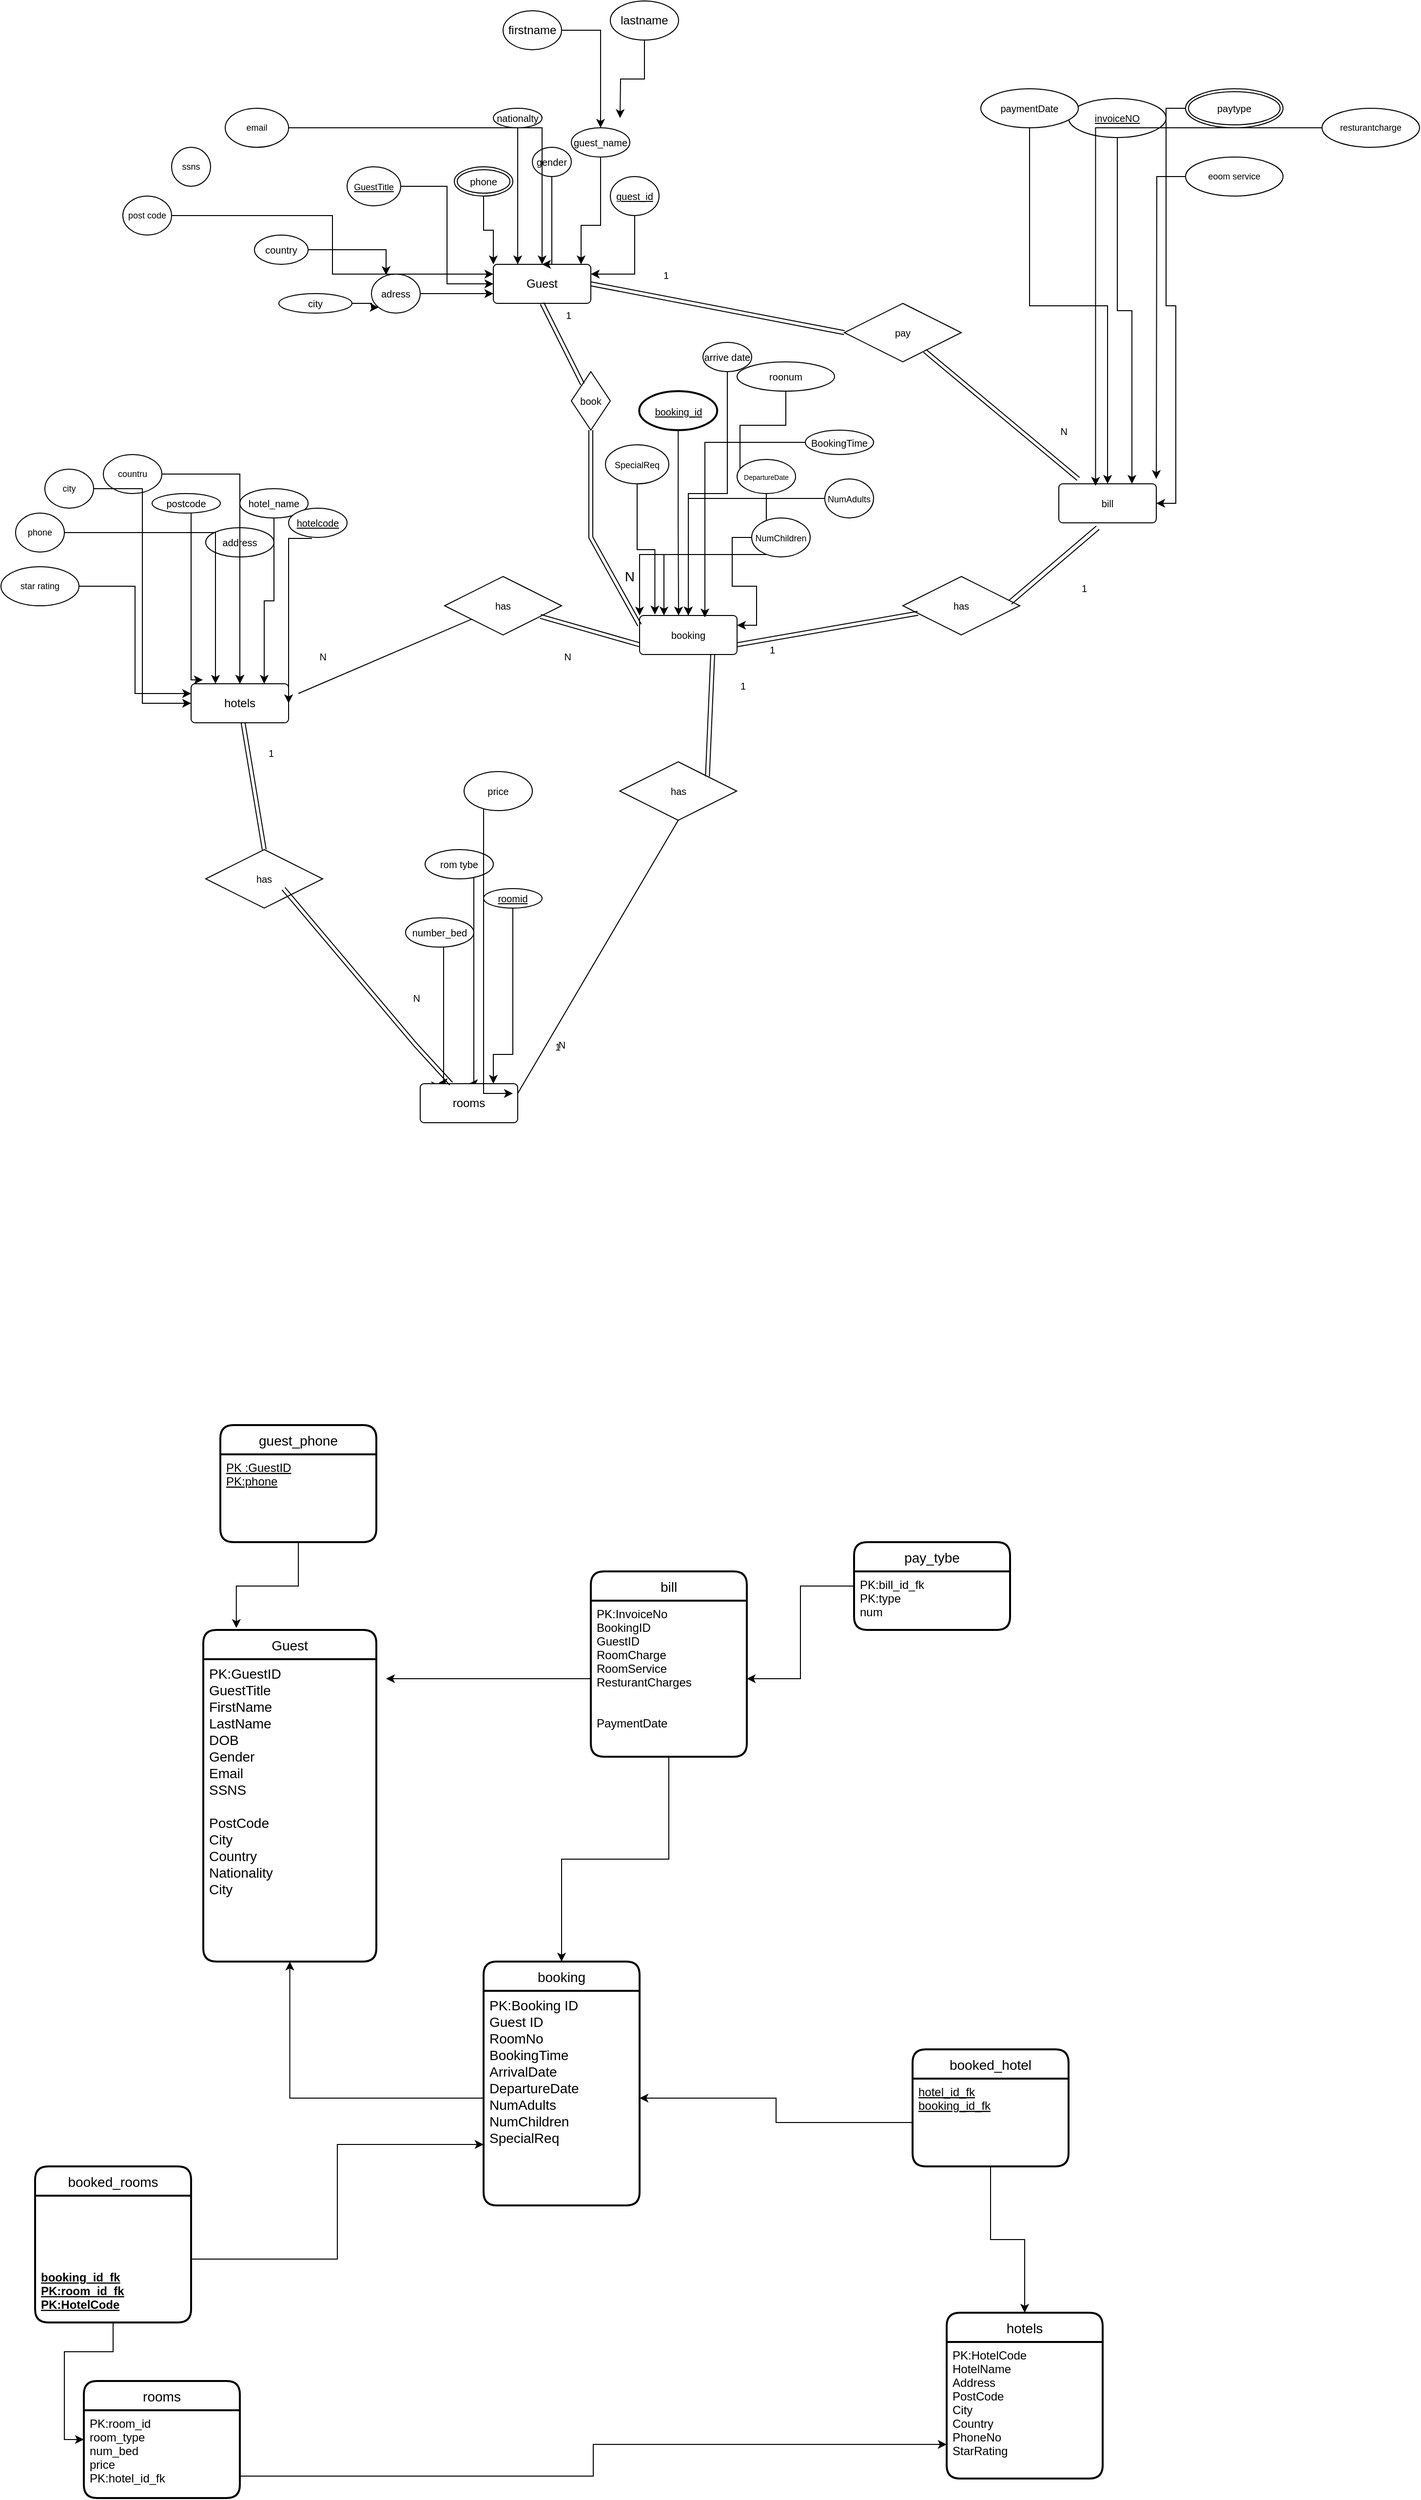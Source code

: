 <mxfile version="15.8.4" type="device"><diagram id="WVE-MGEJPP7pyC6L9U3Q" name="ERD-Mapping"><mxGraphModel dx="1108" dy="553" grid="1" gridSize="10" guides="1" tooltips="1" connect="1" arrows="1" fold="1" page="1" pageScale="1" pageWidth="850" pageHeight="1100" math="0" shadow="0"><root><mxCell id="cMmr-s1vEUyUEbQX9LrN-0"/><mxCell id="cMmr-s1vEUyUEbQX9LrN-1" parent="cMmr-s1vEUyUEbQX9LrN-0"/><mxCell id="_cgWKyWhB7Y0ILu2Hnx5-0" value="Guest" style="rounded=1;arcSize=10;whiteSpace=wrap;html=1;align=center;" parent="cMmr-s1vEUyUEbQX9LrN-1" vertex="1"><mxGeometry x="620" y="340" width="100" height="40" as="geometry"/></mxCell><mxCell id="_cgWKyWhB7Y0ILu2Hnx5-1" style="edgeStyle=orthogonalEdgeStyle;rounded=0;orthogonalLoop=1;jettySize=auto;html=1;fontSize=10;" parent="cMmr-s1vEUyUEbQX9LrN-1" source="_cgWKyWhB7Y0ILu2Hnx5-2" target="_cgWKyWhB7Y0ILu2Hnx5-0" edge="1"><mxGeometry relative="1" as="geometry"><Array as="points"><mxPoint x="730" y="300"/><mxPoint x="710" y="300"/></Array></mxGeometry></mxCell><mxCell id="_cgWKyWhB7Y0ILu2Hnx5-2" value="&lt;font style=&quot;font-size: 10px&quot;&gt;guest_name&lt;/font&gt;" style="ellipse;whiteSpace=wrap;html=1;align=center;" parent="cMmr-s1vEUyUEbQX9LrN-1" vertex="1"><mxGeometry x="700" y="200" width="60" height="30" as="geometry"/></mxCell><mxCell id="_cgWKyWhB7Y0ILu2Hnx5-3" style="edgeStyle=orthogonalEdgeStyle;rounded=0;orthogonalLoop=1;jettySize=auto;html=1;entryX=1;entryY=0.25;entryDx=0;entryDy=0;fontSize=10;" parent="cMmr-s1vEUyUEbQX9LrN-1" source="_cgWKyWhB7Y0ILu2Hnx5-4" target="_cgWKyWhB7Y0ILu2Hnx5-0" edge="1"><mxGeometry relative="1" as="geometry"><Array as="points"><mxPoint x="765" y="350"/></Array></mxGeometry></mxCell><mxCell id="_cgWKyWhB7Y0ILu2Hnx5-4" value="&lt;font style=&quot;font-size: 10px&quot;&gt;guest_id&lt;/font&gt;" style="ellipse;whiteSpace=wrap;html=1;align=center;fontStyle=4;" parent="cMmr-s1vEUyUEbQX9LrN-1" vertex="1"><mxGeometry x="740" y="250" width="50" height="40" as="geometry"/></mxCell><mxCell id="_cgWKyWhB7Y0ILu2Hnx5-5" style="edgeStyle=orthogonalEdgeStyle;rounded=0;orthogonalLoop=1;jettySize=auto;html=1;entryX=0.25;entryY=0;entryDx=0;entryDy=0;fontSize=10;" parent="cMmr-s1vEUyUEbQX9LrN-1" source="_cgWKyWhB7Y0ILu2Hnx5-6" target="_cgWKyWhB7Y0ILu2Hnx5-0" edge="1"><mxGeometry relative="1" as="geometry"/></mxCell><mxCell id="_cgWKyWhB7Y0ILu2Hnx5-6" value="&lt;font style=&quot;font-size: 10px&quot;&gt;nationalty&lt;/font&gt;" style="ellipse;whiteSpace=wrap;html=1;align=center;" parent="cMmr-s1vEUyUEbQX9LrN-1" vertex="1"><mxGeometry x="620" y="180" width="50" height="20" as="geometry"/></mxCell><mxCell id="_cgWKyWhB7Y0ILu2Hnx5-7" style="edgeStyle=orthogonalEdgeStyle;rounded=0;orthogonalLoop=1;jettySize=auto;html=1;entryX=0.5;entryY=0;entryDx=0;entryDy=0;fontSize=10;" parent="cMmr-s1vEUyUEbQX9LrN-1" source="_cgWKyWhB7Y0ILu2Hnx5-8" target="_cgWKyWhB7Y0ILu2Hnx5-0" edge="1"><mxGeometry relative="1" as="geometry"><Array as="points"><mxPoint x="680" y="340"/></Array></mxGeometry></mxCell><mxCell id="_cgWKyWhB7Y0ILu2Hnx5-8" value="&lt;font style=&quot;font-size: 10px&quot;&gt;gender&lt;/font&gt;" style="ellipse;whiteSpace=wrap;html=1;align=center;" parent="cMmr-s1vEUyUEbQX9LrN-1" vertex="1"><mxGeometry x="660" y="220" width="40" height="30" as="geometry"/></mxCell><mxCell id="_cgWKyWhB7Y0ILu2Hnx5-9" style="edgeStyle=orthogonalEdgeStyle;rounded=0;orthogonalLoop=1;jettySize=auto;html=1;fontSize=10;entryX=0;entryY=0;entryDx=0;entryDy=0;" parent="cMmr-s1vEUyUEbQX9LrN-1" source="_cgWKyWhB7Y0ILu2Hnx5-17" target="_cgWKyWhB7Y0ILu2Hnx5-0" edge="1"><mxGeometry relative="1" as="geometry"><mxPoint x="592.5" y="300" as="sourcePoint"/><mxPoint x="600" y="360" as="targetPoint"/></mxGeometry></mxCell><mxCell id="_cgWKyWhB7Y0ILu2Hnx5-11" style="edgeStyle=orthogonalEdgeStyle;rounded=0;orthogonalLoop=1;jettySize=auto;html=1;entryX=0;entryY=0.75;entryDx=0;entryDy=0;fontSize=10;" parent="cMmr-s1vEUyUEbQX9LrN-1" source="_cgWKyWhB7Y0ILu2Hnx5-12" target="_cgWKyWhB7Y0ILu2Hnx5-0" edge="1"><mxGeometry relative="1" as="geometry"/></mxCell><mxCell id="_cgWKyWhB7Y0ILu2Hnx5-12" value="adress" style="ellipse;whiteSpace=wrap;html=1;align=center;fontSize=10;" parent="cMmr-s1vEUyUEbQX9LrN-1" vertex="1"><mxGeometry x="495" y="350" width="50" height="40" as="geometry"/></mxCell><mxCell id="_cgWKyWhB7Y0ILu2Hnx5-13" style="edgeStyle=orthogonalEdgeStyle;rounded=0;orthogonalLoop=1;jettySize=auto;html=1;exitX=1;exitY=0.5;exitDx=0;exitDy=0;entryX=0.3;entryY=0.025;entryDx=0;entryDy=0;entryPerimeter=0;fontSize=10;" parent="cMmr-s1vEUyUEbQX9LrN-1" source="_cgWKyWhB7Y0ILu2Hnx5-14" target="_cgWKyWhB7Y0ILu2Hnx5-12" edge="1"><mxGeometry relative="1" as="geometry"/></mxCell><mxCell id="_cgWKyWhB7Y0ILu2Hnx5-14" value="country" style="ellipse;whiteSpace=wrap;html=1;align=center;fontSize=10;" parent="cMmr-s1vEUyUEbQX9LrN-1" vertex="1"><mxGeometry x="375" y="310" width="55" height="30" as="geometry"/></mxCell><mxCell id="_cgWKyWhB7Y0ILu2Hnx5-15" style="edgeStyle=orthogonalEdgeStyle;rounded=0;orthogonalLoop=1;jettySize=auto;html=1;entryX=0;entryY=1;entryDx=0;entryDy=0;fontSize=10;" parent="cMmr-s1vEUyUEbQX9LrN-1" source="_cgWKyWhB7Y0ILu2Hnx5-16" target="_cgWKyWhB7Y0ILu2Hnx5-12" edge="1"><mxGeometry relative="1" as="geometry"/></mxCell><mxCell id="_cgWKyWhB7Y0ILu2Hnx5-16" value="city" style="ellipse;whiteSpace=wrap;html=1;align=center;fontSize=10;" parent="cMmr-s1vEUyUEbQX9LrN-1" vertex="1"><mxGeometry x="400" y="370" width="75" height="20" as="geometry"/></mxCell><mxCell id="_cgWKyWhB7Y0ILu2Hnx5-17" value="phone" style="ellipse;shape=doubleEllipse;margin=3;whiteSpace=wrap;html=1;align=center;fontSize=10;" parent="cMmr-s1vEUyUEbQX9LrN-1" vertex="1"><mxGeometry x="580" y="240" width="60" height="30" as="geometry"/></mxCell><mxCell id="ZUx_xTk1lIQhF-2shDUu-0" value="hotels" style="rounded=1;arcSize=10;whiteSpace=wrap;html=1;align=center;" parent="cMmr-s1vEUyUEbQX9LrN-1" vertex="1"><mxGeometry x="310" y="770" width="100" height="40" as="geometry"/></mxCell><mxCell id="ZUx_xTk1lIQhF-2shDUu-1" style="edgeStyle=orthogonalEdgeStyle;rounded=0;orthogonalLoop=1;jettySize=auto;html=1;entryX=1;entryY=0.5;entryDx=0;entryDy=0;fontSize=10;exitX=0.4;exitY=1.033;exitDx=0;exitDy=0;exitPerimeter=0;" parent="cMmr-s1vEUyUEbQX9LrN-1" source="vJn_YcxUzAUefyhMeALb-0" target="ZUx_xTk1lIQhF-2shDUu-0" edge="1"><mxGeometry relative="1" as="geometry"><mxPoint x="410" y="605" as="sourcePoint"/><Array as="points"><mxPoint x="410" y="621"/></Array></mxGeometry></mxCell><mxCell id="ZUx_xTk1lIQhF-2shDUu-2" style="edgeStyle=orthogonalEdgeStyle;rounded=0;orthogonalLoop=1;jettySize=auto;html=1;fontSize=10;entryX=0.5;entryY=0;entryDx=0;entryDy=0;" parent="cMmr-s1vEUyUEbQX9LrN-1" source="ZUx_xTk1lIQhF-2shDUu-3" target="ZUx_xTk1lIQhF-2shDUu-0" edge="1"><mxGeometry relative="1" as="geometry"><mxPoint x="345" y="760" as="targetPoint"/></mxGeometry></mxCell><mxCell id="ZUx_xTk1lIQhF-2shDUu-3" value="address" style="ellipse;whiteSpace=wrap;html=1;align=center;fontSize=10;" parent="cMmr-s1vEUyUEbQX9LrN-1" vertex="1"><mxGeometry x="325" y="610" width="70" height="30" as="geometry"/></mxCell><mxCell id="ZUx_xTk1lIQhF-2shDUu-4" style="edgeStyle=orthogonalEdgeStyle;rounded=0;orthogonalLoop=1;jettySize=auto;html=1;fontSize=10;entryX=0.75;entryY=0;entryDx=0;entryDy=0;" parent="cMmr-s1vEUyUEbQX9LrN-1" source="ZUx_xTk1lIQhF-2shDUu-5" target="ZUx_xTk1lIQhF-2shDUu-0" edge="1"><mxGeometry relative="1" as="geometry"/></mxCell><mxCell id="ZUx_xTk1lIQhF-2shDUu-5" value="hotel_name" style="ellipse;whiteSpace=wrap;html=1;align=center;fontSize=10;" parent="cMmr-s1vEUyUEbQX9LrN-1" vertex="1"><mxGeometry x="360" y="570" width="70" height="30" as="geometry"/></mxCell><mxCell id="ZUx_xTk1lIQhF-2shDUu-6" style="edgeStyle=orthogonalEdgeStyle;rounded=0;orthogonalLoop=1;jettySize=auto;html=1;fontSize=10;entryX=0.12;entryY=-0.1;entryDx=0;entryDy=0;entryPerimeter=0;" parent="cMmr-s1vEUyUEbQX9LrN-1" source="ZUx_xTk1lIQhF-2shDUu-7" target="ZUx_xTk1lIQhF-2shDUu-0" edge="1"><mxGeometry relative="1" as="geometry"><mxPoint x="320" y="760" as="targetPoint"/><Array as="points"><mxPoint x="310" y="766"/></Array></mxGeometry></mxCell><mxCell id="ZUx_xTk1lIQhF-2shDUu-7" value="postcode" style="ellipse;whiteSpace=wrap;html=1;align=center;fontSize=10;" parent="cMmr-s1vEUyUEbQX9LrN-1" vertex="1"><mxGeometry x="270" y="575" width="70" height="20" as="geometry"/></mxCell><mxCell id="ZUx_xTk1lIQhF-2shDUu-8" value="booking" style="rounded=1;arcSize=10;whiteSpace=wrap;html=1;align=center;fontSize=10;" parent="cMmr-s1vEUyUEbQX9LrN-1" vertex="1"><mxGeometry x="770" y="700" width="100" height="40" as="geometry"/></mxCell><mxCell id="n5-8fhp_3zXvEny-IpSV-5" style="edgeStyle=orthogonalEdgeStyle;rounded=0;orthogonalLoop=1;jettySize=auto;html=1;fontSize=10;" parent="cMmr-s1vEUyUEbQX9LrN-1" source="n5-8fhp_3zXvEny-IpSV-0" target="ZUx_xTk1lIQhF-2shDUu-8" edge="1"><mxGeometry relative="1" as="geometry"/></mxCell><mxCell id="n5-8fhp_3zXvEny-IpSV-0" value="arrive date" style="ellipse;whiteSpace=wrap;html=1;align=center;fontSize=10;" parent="cMmr-s1vEUyUEbQX9LrN-1" vertex="1"><mxGeometry x="835" y="420" width="50" height="30" as="geometry"/></mxCell><mxCell id="n5-8fhp_3zXvEny-IpSV-3" style="edgeStyle=orthogonalEdgeStyle;rounded=0;orthogonalLoop=1;jettySize=auto;html=1;fontSize=10;entryX=0.67;entryY=0.05;entryDx=0;entryDy=0;entryPerimeter=0;" parent="cMmr-s1vEUyUEbQX9LrN-1" source="n5-8fhp_3zXvEny-IpSV-1" target="ZUx_xTk1lIQhF-2shDUu-8" edge="1"><mxGeometry relative="1" as="geometry"/></mxCell><mxCell id="n5-8fhp_3zXvEny-IpSV-1" value="&lt;span style=&quot;text-align: left&quot;&gt;BookingTime&lt;/span&gt;" style="ellipse;whiteSpace=wrap;html=1;align=center;fontSize=10;" parent="cMmr-s1vEUyUEbQX9LrN-1" vertex="1"><mxGeometry x="940" y="510" width="70" height="25" as="geometry"/></mxCell><mxCell id="n5-8fhp_3zXvEny-IpSV-4" style="edgeStyle=orthogonalEdgeStyle;rounded=0;orthogonalLoop=1;jettySize=auto;html=1;entryX=0.4;entryY=0;entryDx=0;entryDy=0;entryPerimeter=0;fontSize=10;startArrow=none;" parent="cMmr-s1vEUyUEbQX9LrN-1" source="ILVwDyBjIEwor4r26lWS-62" target="ZUx_xTk1lIQhF-2shDUu-8" edge="1"><mxGeometry relative="1" as="geometry"><mxPoint x="810" y="420" as="sourcePoint"/></mxGeometry></mxCell><mxCell id="n5-8fhp_3zXvEny-IpSV-7" value="has" style="shape=rhombus;perimeter=rhombusPerimeter;whiteSpace=wrap;html=1;align=center;fontSize=10;" parent="cMmr-s1vEUyUEbQX9LrN-1" vertex="1"><mxGeometry x="570" y="660" width="120" height="60" as="geometry"/></mxCell><mxCell id="n5-8fhp_3zXvEny-IpSV-8" value="" style="endArrow=none;html=1;rounded=0;fontSize=10;" parent="cMmr-s1vEUyUEbQX9LrN-1" source="n5-8fhp_3zXvEny-IpSV-7" edge="1"><mxGeometry relative="1" as="geometry"><mxPoint x="550" y="590" as="sourcePoint"/><mxPoint x="420" y="780" as="targetPoint"/></mxGeometry></mxCell><mxCell id="n5-8fhp_3zXvEny-IpSV-9" value="N" style="resizable=0;html=1;align=right;verticalAlign=bottom;fontSize=10;" parent="n5-8fhp_3zXvEny-IpSV-8" connectable="0" vertex="1"><mxGeometry x="1" relative="1" as="geometry"><mxPoint x="30" y="-30" as="offset"/></mxGeometry></mxCell><mxCell id="n5-8fhp_3zXvEny-IpSV-10" value="" style="shape=link;html=1;rounded=0;fontSize=10;entryX=0;entryY=0.75;entryDx=0;entryDy=0;" parent="cMmr-s1vEUyUEbQX9LrN-1" source="n5-8fhp_3zXvEny-IpSV-7" target="ZUx_xTk1lIQhF-2shDUu-8" edge="1"><mxGeometry relative="1" as="geometry"><mxPoint x="550" y="590" as="sourcePoint"/><mxPoint x="710" y="590" as="targetPoint"/></mxGeometry></mxCell><mxCell id="n5-8fhp_3zXvEny-IpSV-11" value="N" style="resizable=0;html=1;align=right;verticalAlign=bottom;fontSize=10;" parent="n5-8fhp_3zXvEny-IpSV-10" connectable="0" vertex="1"><mxGeometry x="1" relative="1" as="geometry"><mxPoint x="-70" y="20" as="offset"/></mxGeometry></mxCell><mxCell id="n5-8fhp_3zXvEny-IpSV-12" value="book" style="shape=rhombus;perimeter=rhombusPerimeter;whiteSpace=wrap;html=1;align=center;fontSize=10;" parent="cMmr-s1vEUyUEbQX9LrN-1" vertex="1"><mxGeometry x="700" y="450" width="40" height="60" as="geometry"/></mxCell><mxCell id="n5-8fhp_3zXvEny-IpSV-13" value="" style="shape=link;html=1;rounded=0;fontSize=10;entryX=0.5;entryY=1;entryDx=0;entryDy=0;" parent="cMmr-s1vEUyUEbQX9LrN-1" source="n5-8fhp_3zXvEny-IpSV-12" target="_cgWKyWhB7Y0ILu2Hnx5-0" edge="1"><mxGeometry relative="1" as="geometry"><mxPoint x="550" y="490" as="sourcePoint"/><mxPoint x="710" y="490" as="targetPoint"/></mxGeometry></mxCell><mxCell id="n5-8fhp_3zXvEny-IpSV-14" value="1" style="resizable=0;html=1;align=right;verticalAlign=bottom;fontSize=10;" parent="n5-8fhp_3zXvEny-IpSV-13" connectable="0" vertex="1"><mxGeometry x="1" relative="1" as="geometry"><mxPoint x="30" y="20" as="offset"/></mxGeometry></mxCell><mxCell id="n5-8fhp_3zXvEny-IpSV-19" value="has" style="shape=rhombus;perimeter=rhombusPerimeter;whiteSpace=wrap;html=1;align=center;fontSize=10;" parent="cMmr-s1vEUyUEbQX9LrN-1" vertex="1"><mxGeometry x="325" y="940" width="120" height="60" as="geometry"/></mxCell><mxCell id="e--4FTZgJwXVo0P66TJC-1" value="&lt;font style=&quot;font-size: 10px&quot;&gt;roomid&lt;/font&gt;" style="ellipse;whiteSpace=wrap;html=1;align=center;fontStyle=4;" parent="cMmr-s1vEUyUEbQX9LrN-1" vertex="1"><mxGeometry x="610" y="980" width="60" height="20" as="geometry"/></mxCell><mxCell id="e--4FTZgJwXVo0P66TJC-2" style="edgeStyle=orthogonalEdgeStyle;rounded=0;orthogonalLoop=1;jettySize=auto;html=1;entryX=0.19;entryY=-0.025;entryDx=0;entryDy=0;entryPerimeter=0;" parent="cMmr-s1vEUyUEbQX9LrN-1" source="f3pLNLx8kOyNuhrIW8Lg-0" target="e--4FTZgJwXVo0P66TJC-0" edge="1"><mxGeometry relative="1" as="geometry"><mxPoint x="585" y="1100" as="sourcePoint"/><Array as="points"><mxPoint x="569" y="1060"/><mxPoint x="569" y="1060"/></Array></mxGeometry></mxCell><mxCell id="e--4FTZgJwXVo0P66TJC-3" style="edgeStyle=orthogonalEdgeStyle;rounded=0;orthogonalLoop=1;jettySize=auto;html=1;entryX=0.5;entryY=0;entryDx=0;entryDy=0;exitX=1;exitY=0;exitDx=0;exitDy=0;" parent="cMmr-s1vEUyUEbQX9LrN-1" source="e--4FTZgJwXVo0P66TJC-4" target="e--4FTZgJwXVo0P66TJC-0" edge="1"><mxGeometry relative="1" as="geometry"><Array as="points"><mxPoint x="600" y="960"/></Array></mxGeometry></mxCell><mxCell id="e--4FTZgJwXVo0P66TJC-4" value="&lt;font style=&quot;font-size: 10px&quot;&gt;rom tybe&lt;/font&gt;" style="ellipse;whiteSpace=wrap;html=1;align=center;" parent="cMmr-s1vEUyUEbQX9LrN-1" vertex="1"><mxGeometry x="550" y="940" width="70" height="30" as="geometry"/></mxCell><mxCell id="e--4FTZgJwXVo0P66TJC-5" style="edgeStyle=orthogonalEdgeStyle;rounded=0;orthogonalLoop=1;jettySize=auto;html=1;entryX=0.75;entryY=0;entryDx=0;entryDy=0;" parent="cMmr-s1vEUyUEbQX9LrN-1" source="e--4FTZgJwXVo0P66TJC-1" target="e--4FTZgJwXVo0P66TJC-0" edge="1"><mxGeometry relative="1" as="geometry"><mxPoint x="640" y="1150" as="targetPoint"/><Array as="points"><mxPoint x="640" y="1150"/><mxPoint x="620" y="1150"/></Array></mxGeometry></mxCell><mxCell id="f3pLNLx8kOyNuhrIW8Lg-0" value="&lt;font style=&quot;font-size: 10px&quot;&gt;number_bed&lt;/font&gt;" style="ellipse;whiteSpace=wrap;html=1;align=center;" parent="cMmr-s1vEUyUEbQX9LrN-1" vertex="1"><mxGeometry x="530" y="1010" width="70" height="30" as="geometry"/></mxCell><mxCell id="Za5XV1VkWYZg8AfbdjVk-0" value="" style="shape=link;html=1;rounded=0;fontSize=10;exitX=0.5;exitY=0;exitDx=0;exitDy=0;" parent="cMmr-s1vEUyUEbQX9LrN-1" source="n5-8fhp_3zXvEny-IpSV-19" target="ZUx_xTk1lIQhF-2shDUu-0" edge="1"><mxGeometry relative="1" as="geometry"><mxPoint x="360" y="860" as="sourcePoint"/><mxPoint x="211.196" y="876.087" as="targetPoint"/></mxGeometry></mxCell><mxCell id="Za5XV1VkWYZg8AfbdjVk-1" value="1" style="resizable=0;html=1;align=right;verticalAlign=bottom;fontSize=10;" parent="Za5XV1VkWYZg8AfbdjVk-0" connectable="0" vertex="1"><mxGeometry x="1" relative="1" as="geometry"><mxPoint x="32" y="40" as="offset"/></mxGeometry></mxCell><mxCell id="BQpiSw2RgZ4FAqbfk-jG-0" value="" style="shape=link;html=1;rounded=0;fontSize=10;startArrow=none;" parent="cMmr-s1vEUyUEbQX9LrN-1" source="e--4FTZgJwXVo0P66TJC-0" edge="1"><mxGeometry relative="1" as="geometry"><mxPoint x="404.746" y="980.002" as="sourcePoint"/><mxPoint x="570" y="1187.37" as="targetPoint"/></mxGeometry></mxCell><mxCell id="BQpiSw2RgZ4FAqbfk-jG-1" value="N" style="resizable=0;html=1;align=right;verticalAlign=bottom;fontSize=10;" parent="BQpiSw2RgZ4FAqbfk-jG-0" connectable="0" vertex="1"><mxGeometry x="1" relative="1" as="geometry"><mxPoint x="-25" y="-87" as="offset"/></mxGeometry></mxCell><mxCell id="vJn_YcxUzAUefyhMeALb-0" value="hotelcode" style="ellipse;whiteSpace=wrap;html=1;align=center;fontStyle=4;fontSize=10;" parent="cMmr-s1vEUyUEbQX9LrN-1" vertex="1"><mxGeometry x="410" y="590" width="60" height="30" as="geometry"/></mxCell><mxCell id="e--4FTZgJwXVo0P66TJC-0" value="rooms" style="rounded=1;arcSize=10;whiteSpace=wrap;html=1;align=center;" parent="cMmr-s1vEUyUEbQX9LrN-1" vertex="1"><mxGeometry x="545" y="1180" width="100" height="40" as="geometry"/></mxCell><mxCell id="NnD3D7OKDFb4tLmnXJi7-0" value="" style="shape=link;html=1;rounded=0;fontSize=10;endArrow=none;" parent="cMmr-s1vEUyUEbQX9LrN-1" target="e--4FTZgJwXVo0P66TJC-0" edge="1"><mxGeometry relative="1" as="geometry"><mxPoint x="404.746" y="980.002" as="sourcePoint"/><mxPoint x="570" y="1187.37" as="targetPoint"/><Array as="points"><mxPoint x="540" y="1140"/></Array></mxGeometry></mxCell><mxCell id="QRkGIfR018v49sPruRko-1" value="has" style="shape=rhombus;perimeter=rhombusPerimeter;whiteSpace=wrap;html=1;align=center;fontSize=10;" parent="cMmr-s1vEUyUEbQX9LrN-1" vertex="1"><mxGeometry x="749.63" y="850" width="120" height="60" as="geometry"/></mxCell><mxCell id="QRkGIfR018v49sPruRko-2" value="N" style="endArrow=none;html=1;rounded=0;fontSize=10;entryX=1;entryY=0.25;entryDx=0;entryDy=0;exitX=0.5;exitY=1;exitDx=0;exitDy=0;" parent="cMmr-s1vEUyUEbQX9LrN-1" source="QRkGIfR018v49sPruRko-1" target="e--4FTZgJwXVo0P66TJC-0" edge="1"><mxGeometry x="0.594" y="13" relative="1" as="geometry"><mxPoint x="520" y="990" as="sourcePoint"/><mxPoint x="680" y="990" as="targetPoint"/><mxPoint as="offset"/></mxGeometry></mxCell><mxCell id="QRkGIfR018v49sPruRko-3" value="1" style="resizable=0;html=1;align=right;verticalAlign=bottom;fontSize=10;" parent="QRkGIfR018v49sPruRko-2" connectable="0" vertex="1"><mxGeometry x="1" relative="1" as="geometry"><mxPoint x="45" y="-40" as="offset"/></mxGeometry></mxCell><mxCell id="QRkGIfR018v49sPruRko-4" value="" style="shape=link;html=1;rounded=0;fontSize=10;entryX=0.75;entryY=1;entryDx=0;entryDy=0;exitX=1;exitY=0;exitDx=0;exitDy=0;" parent="cMmr-s1vEUyUEbQX9LrN-1" source="QRkGIfR018v49sPruRko-1" target="ZUx_xTk1lIQhF-2shDUu-8" edge="1"><mxGeometry relative="1" as="geometry"><mxPoint x="520" y="720" as="sourcePoint"/><mxPoint x="680" y="720" as="targetPoint"/></mxGeometry></mxCell><mxCell id="QRkGIfR018v49sPruRko-5" value="1" style="resizable=0;html=1;align=right;verticalAlign=bottom;fontSize=10;" parent="QRkGIfR018v49sPruRko-4" connectable="0" vertex="1"><mxGeometry x="1" relative="1" as="geometry"><mxPoint x="35" y="40" as="offset"/></mxGeometry></mxCell><mxCell id="QRkGIfR018v49sPruRko-6" value="has" style="shape=rhombus;perimeter=rhombusPerimeter;whiteSpace=wrap;html=1;align=center;fontSize=10;" parent="cMmr-s1vEUyUEbQX9LrN-1" vertex="1"><mxGeometry x="1040" y="660" width="120" height="60" as="geometry"/></mxCell><mxCell id="QRkGIfR018v49sPruRko-7" value="bill" style="rounded=1;arcSize=10;whiteSpace=wrap;html=1;align=center;fontSize=10;" parent="cMmr-s1vEUyUEbQX9LrN-1" vertex="1"><mxGeometry x="1200" y="565" width="100" height="40" as="geometry"/></mxCell><mxCell id="QRkGIfR018v49sPruRko-8" value="" style="shape=link;html=1;rounded=0;fontSize=10;width=4.667;" parent="cMmr-s1vEUyUEbQX9LrN-1" edge="1"><mxGeometry relative="1" as="geometry"><mxPoint x="1149.999" y="686.544" as="sourcePoint"/><mxPoint x="1240" y="610" as="targetPoint"/></mxGeometry></mxCell><mxCell id="QRkGIfR018v49sPruRko-9" value="1" style="resizable=0;html=1;align=right;verticalAlign=bottom;fontSize=10;" parent="QRkGIfR018v49sPruRko-8" connectable="0" vertex="1"><mxGeometry x="1" relative="1" as="geometry"><mxPoint x="-10" y="70" as="offset"/></mxGeometry></mxCell><mxCell id="QRkGIfR018v49sPruRko-10" value="" style="shape=link;html=1;rounded=0;fontSize=10;entryX=1;entryY=0.75;entryDx=0;entryDy=0;" parent="cMmr-s1vEUyUEbQX9LrN-1" source="QRkGIfR018v49sPruRko-6" target="ZUx_xTk1lIQhF-2shDUu-8" edge="1"><mxGeometry relative="1" as="geometry"><mxPoint x="620" y="850" as="sourcePoint"/><mxPoint x="910" y="630" as="targetPoint"/></mxGeometry></mxCell><mxCell id="QRkGIfR018v49sPruRko-11" value="1" style="resizable=0;html=1;align=right;verticalAlign=bottom;fontSize=10;" parent="QRkGIfR018v49sPruRko-10" connectable="0" vertex="1"><mxGeometry x="1" relative="1" as="geometry"><mxPoint x="40" y="13" as="offset"/></mxGeometry></mxCell><mxCell id="QRkGIfR018v49sPruRko-13" style="edgeStyle=orthogonalEdgeStyle;rounded=0;orthogonalLoop=1;jettySize=auto;html=1;entryX=0.75;entryY=0;entryDx=0;entryDy=0;fontSize=10;" parent="cMmr-s1vEUyUEbQX9LrN-1" source="QRkGIfR018v49sPruRko-12" target="QRkGIfR018v49sPruRko-7" edge="1"><mxGeometry relative="1" as="geometry"/></mxCell><mxCell id="QRkGIfR018v49sPruRko-12" value="invoiceNO" style="ellipse;whiteSpace=wrap;html=1;align=center;fontStyle=4;fontSize=10;" parent="cMmr-s1vEUyUEbQX9LrN-1" vertex="1"><mxGeometry x="1210" y="170" width="100" height="40" as="geometry"/></mxCell><mxCell id="QRkGIfR018v49sPruRko-16" style="edgeStyle=orthogonalEdgeStyle;rounded=0;orthogonalLoop=1;jettySize=auto;html=1;fontSize=10;" parent="cMmr-s1vEUyUEbQX9LrN-1" source="QRkGIfR018v49sPruRko-15" target="QRkGIfR018v49sPruRko-7" edge="1"><mxGeometry relative="1" as="geometry"/></mxCell><mxCell id="QRkGIfR018v49sPruRko-15" value="paymentDate" style="ellipse;whiteSpace=wrap;html=1;align=center;fontSize=10;" parent="cMmr-s1vEUyUEbQX9LrN-1" vertex="1"><mxGeometry x="1120" y="160" width="100" height="40" as="geometry"/></mxCell><mxCell id="CsCkACYwOcbm-mTkLvTR-0" style="edgeStyle=orthogonalEdgeStyle;rounded=0;orthogonalLoop=1;jettySize=auto;html=1;entryX=1;entryY=0.5;entryDx=0;entryDy=0;fontSize=10;" parent="cMmr-s1vEUyUEbQX9LrN-1" source="QRkGIfR018v49sPruRko-17" target="QRkGIfR018v49sPruRko-7" edge="1"><mxGeometry relative="1" as="geometry"/></mxCell><mxCell id="QRkGIfR018v49sPruRko-17" value="paytype" style="ellipse;shape=doubleEllipse;margin=3;whiteSpace=wrap;html=1;align=center;fontSize=10;" parent="cMmr-s1vEUyUEbQX9LrN-1" vertex="1"><mxGeometry x="1330" y="160" width="100" height="40" as="geometry"/></mxCell><mxCell id="CsCkACYwOcbm-mTkLvTR-4" value="pay" style="shape=rhombus;perimeter=rhombusPerimeter;whiteSpace=wrap;html=1;align=center;fontSize=10;" parent="cMmr-s1vEUyUEbQX9LrN-1" vertex="1"><mxGeometry x="980" y="380" width="120" height="60" as="geometry"/></mxCell><mxCell id="CsCkACYwOcbm-mTkLvTR-5" value="" style="shape=link;html=1;rounded=0;fontSize=10;" parent="cMmr-s1vEUyUEbQX9LrN-1" source="CsCkACYwOcbm-mTkLvTR-4" edge="1"><mxGeometry relative="1" as="geometry"><mxPoint x="820" y="530" as="sourcePoint"/><mxPoint x="1220" y="560" as="targetPoint"/></mxGeometry></mxCell><mxCell id="CsCkACYwOcbm-mTkLvTR-6" value="N" style="resizable=0;html=1;align=right;verticalAlign=bottom;fontSize=10;" parent="CsCkACYwOcbm-mTkLvTR-5" connectable="0" vertex="1"><mxGeometry x="1" relative="1" as="geometry"><mxPoint x="-10" y="-40" as="offset"/></mxGeometry></mxCell><mxCell id="CsCkACYwOcbm-mTkLvTR-7" value="" style="shape=link;html=1;rounded=0;fontSize=10;entryX=1;entryY=0.5;entryDx=0;entryDy=0;exitX=0;exitY=0.5;exitDx=0;exitDy=0;" parent="cMmr-s1vEUyUEbQX9LrN-1" source="CsCkACYwOcbm-mTkLvTR-4" target="_cgWKyWhB7Y0ILu2Hnx5-0" edge="1"><mxGeometry relative="1" as="geometry"><mxPoint x="820" y="530" as="sourcePoint"/><mxPoint x="980" y="530" as="targetPoint"/></mxGeometry></mxCell><mxCell id="CsCkACYwOcbm-mTkLvTR-8" value="1" style="resizable=0;html=1;align=right;verticalAlign=bottom;fontSize=10;" parent="CsCkACYwOcbm-mTkLvTR-7" connectable="0" vertex="1"><mxGeometry x="1" relative="1" as="geometry"><mxPoint x="81" as="offset"/></mxGeometry></mxCell><mxCell id="CsCkACYwOcbm-mTkLvTR-10" style="edgeStyle=orthogonalEdgeStyle;rounded=0;orthogonalLoop=1;jettySize=auto;html=1;fontSize=10;" parent="cMmr-s1vEUyUEbQX9LrN-1" source="CsCkACYwOcbm-mTkLvTR-9" edge="1"><mxGeometry relative="1" as="geometry"><mxPoint x="640" y="1190" as="targetPoint"/><Array as="points"><mxPoint x="610" y="1190"/></Array></mxGeometry></mxCell><mxCell id="CsCkACYwOcbm-mTkLvTR-9" value="price" style="ellipse;whiteSpace=wrap;html=1;align=center;fontSize=10;" parent="cMmr-s1vEUyUEbQX9LrN-1" vertex="1"><mxGeometry x="590" y="860" width="70" height="40" as="geometry"/></mxCell><mxCell id="ILVwDyBjIEwor4r26lWS-47" value="Guest" style="swimlane;childLayout=stackLayout;horizontal=1;startSize=30;horizontalStack=0;rounded=1;fontSize=14;fontStyle=0;strokeWidth=2;resizeParent=0;resizeLast=1;shadow=0;dashed=0;align=center;" parent="cMmr-s1vEUyUEbQX9LrN-1" vertex="1"><mxGeometry x="322.5" y="1740" width="177.5" height="340" as="geometry"/></mxCell><mxCell id="ILVwDyBjIEwor4r26lWS-48" value="PK:GuestID&#10;GuestTitle&#10;FirstName&#10;LastName&#10;DOB&#10;Gender&#10;Email&#10;SSNS&#10;&#10;PostCode&#10;City&#10;Country&#10;Nationality&#10;City&#10;&#10;" style="align=left;strokeColor=none;fillColor=none;spacingLeft=4;fontSize=14;verticalAlign=top;resizable=0;rotatable=0;part=1;" parent="ILVwDyBjIEwor4r26lWS-47" vertex="1"><mxGeometry y="30" width="177.5" height="310" as="geometry"/></mxCell><mxCell id="ILVwDyBjIEwor4r26lWS-53" value="booking" style="swimlane;childLayout=stackLayout;horizontal=1;startSize=30;horizontalStack=0;rounded=1;fontSize=14;fontStyle=0;strokeWidth=2;resizeParent=0;resizeLast=1;shadow=0;dashed=0;align=center;" parent="cMmr-s1vEUyUEbQX9LrN-1" vertex="1"><mxGeometry x="610" y="2080" width="160" height="250" as="geometry"/></mxCell><mxCell id="ILVwDyBjIEwor4r26lWS-54" value="PK:Booking ID&#10;Guest ID&#10;RoomNo&#10;BookingTime&#10;ArrivalDate&#10;DepartureDate&#10;NumAdults&#10;NumChildren&#10;SpecialReq&#10;&#10;&#10;" style="align=left;strokeColor=none;fillColor=none;spacingLeft=4;fontSize=14;verticalAlign=top;resizable=0;rotatable=0;part=1;fontStyle=0" parent="ILVwDyBjIEwor4r26lWS-53" vertex="1"><mxGeometry y="30" width="160" height="220" as="geometry"/></mxCell><mxCell id="ILVwDyBjIEwor4r26lWS-55" value="rooms" style="swimlane;childLayout=stackLayout;horizontal=1;startSize=30;horizontalStack=0;rounded=1;fontSize=14;fontStyle=0;strokeWidth=2;resizeParent=0;resizeLast=1;shadow=0;dashed=0;align=center;" parent="cMmr-s1vEUyUEbQX9LrN-1" vertex="1"><mxGeometry x="200" y="2510" width="160" height="120" as="geometry"/></mxCell><mxCell id="ILVwDyBjIEwor4r26lWS-59" value="PK:room_id&#10;room_type&#10;num_bed&#10;price&#10;PK:hotel_id_fk" style="align=left;strokeColor=none;fillColor=none;spacingLeft=4;fontSize=12;verticalAlign=top;resizable=0;rotatable=0;part=1;" parent="ILVwDyBjIEwor4r26lWS-55" vertex="1"><mxGeometry y="30" width="160" height="90" as="geometry"/></mxCell><mxCell id="ILVwDyBjIEwor4r26lWS-60" value="hotels" style="swimlane;childLayout=stackLayout;horizontal=1;startSize=30;horizontalStack=0;rounded=1;fontSize=14;fontStyle=0;strokeWidth=2;resizeParent=0;resizeLast=1;shadow=0;dashed=0;align=center;" parent="cMmr-s1vEUyUEbQX9LrN-1" vertex="1"><mxGeometry x="1085" y="2440" width="160" height="170" as="geometry"/></mxCell><mxCell id="ILVwDyBjIEwor4r26lWS-63" value="PK:HotelCode&#10;HotelName&#10;Address&#10;PostCode&#10;City&#10;Country&#10;PhoneNo&#10;StarRating&#10;" style="align=left;strokeColor=none;fillColor=none;spacingLeft=4;fontSize=12;verticalAlign=top;resizable=0;rotatable=0;part=1;" parent="ILVwDyBjIEwor4r26lWS-60" vertex="1"><mxGeometry y="30" width="160" height="140" as="geometry"/></mxCell><mxCell id="ILVwDyBjIEwor4r26lWS-65" value="booked_hotel" style="swimlane;childLayout=stackLayout;horizontal=1;startSize=30;horizontalStack=0;rounded=1;fontSize=14;fontStyle=0;strokeWidth=2;resizeParent=0;resizeLast=1;shadow=0;dashed=0;align=center;" parent="cMmr-s1vEUyUEbQX9LrN-1" vertex="1"><mxGeometry x="1050" y="2170" width="160" height="120" as="geometry"/></mxCell><mxCell id="ILVwDyBjIEwor4r26lWS-66" value="hotel_id_fk&#10;booking_id_fk" style="align=left;strokeColor=none;fillColor=none;spacingLeft=4;fontSize=12;verticalAlign=top;resizable=0;rotatable=0;part=1;fontStyle=4" parent="ILVwDyBjIEwor4r26lWS-65" vertex="1"><mxGeometry y="30" width="160" height="90" as="geometry"/></mxCell><mxCell id="ILVwDyBjIEwor4r26lWS-67" style="edgeStyle=orthogonalEdgeStyle;rounded=0;orthogonalLoop=1;jettySize=auto;html=1;entryX=1;entryY=0.5;entryDx=0;entryDy=0;fontSize=14;" parent="cMmr-s1vEUyUEbQX9LrN-1" source="ILVwDyBjIEwor4r26lWS-66" target="ILVwDyBjIEwor4r26lWS-54" edge="1"><mxGeometry relative="1" as="geometry"/></mxCell><mxCell id="ILVwDyBjIEwor4r26lWS-70" style="edgeStyle=orthogonalEdgeStyle;rounded=0;orthogonalLoop=1;jettySize=auto;html=1;exitX=1;exitY=0.75;exitDx=0;exitDy=0;entryX=0;entryY=0.75;entryDx=0;entryDy=0;fontSize=14;" parent="cMmr-s1vEUyUEbQX9LrN-1" source="ILVwDyBjIEwor4r26lWS-59" target="ILVwDyBjIEwor4r26lWS-63" edge="1"><mxGeometry relative="1" as="geometry"/></mxCell><mxCell id="ILVwDyBjIEwor4r26lWS-75" value="" style="shape=link;html=1;rounded=0;fontSize=14;entryX=0;entryY=0.25;entryDx=0;entryDy=0;exitX=0.5;exitY=1;exitDx=0;exitDy=0;" parent="cMmr-s1vEUyUEbQX9LrN-1" source="n5-8fhp_3zXvEny-IpSV-12" target="ZUx_xTk1lIQhF-2shDUu-8" edge="1"><mxGeometry relative="1" as="geometry"><mxPoint x="500" y="540" as="sourcePoint"/><mxPoint x="660" y="540" as="targetPoint"/><Array as="points"><mxPoint x="720" y="620"/></Array></mxGeometry></mxCell><mxCell id="ILVwDyBjIEwor4r26lWS-76" value="N" style="resizable=0;html=1;align=right;verticalAlign=bottom;fontSize=14;strokeWidth=2;" parent="ILVwDyBjIEwor4r26lWS-75" connectable="0" vertex="1"><mxGeometry x="1" relative="1" as="geometry"><mxPoint x="-5" y="-40" as="offset"/></mxGeometry></mxCell><mxCell id="ILVwDyBjIEwor4r26lWS-79" value="bill" style="swimlane;childLayout=stackLayout;horizontal=1;startSize=30;horizontalStack=0;rounded=1;fontSize=14;fontStyle=0;strokeWidth=2;resizeParent=0;resizeLast=1;shadow=0;dashed=0;align=center;" parent="cMmr-s1vEUyUEbQX9LrN-1" vertex="1"><mxGeometry x="720" y="1680" width="160" height="190" as="geometry"/></mxCell><mxCell id="ILVwDyBjIEwor4r26lWS-80" value="PK:InvoiceNo&#10;BookingID&#10;GuestID&#10;RoomCharge&#10;RoomService&#10;ResturantCharges&#10;&#10;&#10;PaymentDate&#10;&#10;&#10;&#10;&#10;" style="align=left;strokeColor=none;fillColor=none;spacingLeft=4;fontSize=12;verticalAlign=top;resizable=0;rotatable=0;part=1;" parent="ILVwDyBjIEwor4r26lWS-79" vertex="1"><mxGeometry y="30" width="160" height="160" as="geometry"/></mxCell><mxCell id="ILVwDyBjIEwor4r26lWS-85" style="edgeStyle=orthogonalEdgeStyle;rounded=0;orthogonalLoop=1;jettySize=auto;html=1;entryX=1;entryY=0.5;entryDx=0;entryDy=0;fontSize=14;" parent="cMmr-s1vEUyUEbQX9LrN-1" source="ILVwDyBjIEwor4r26lWS-81" target="ILVwDyBjIEwor4r26lWS-80" edge="1"><mxGeometry relative="1" as="geometry"/></mxCell><mxCell id="ILVwDyBjIEwor4r26lWS-81" value="pay_tybe" style="swimlane;childLayout=stackLayout;horizontal=1;startSize=30;horizontalStack=0;rounded=1;fontSize=14;fontStyle=0;strokeWidth=2;resizeParent=0;resizeLast=1;shadow=0;dashed=0;align=center;" parent="cMmr-s1vEUyUEbQX9LrN-1" vertex="1"><mxGeometry x="990" y="1650" width="160" height="90" as="geometry"/></mxCell><mxCell id="ILVwDyBjIEwor4r26lWS-82" value="PK:bill_id_fk&#10;PK:type&#10;num" style="align=left;strokeColor=none;fillColor=none;spacingLeft=4;fontSize=12;verticalAlign=top;resizable=0;rotatable=0;part=1;" parent="ILVwDyBjIEwor4r26lWS-81" vertex="1"><mxGeometry y="30" width="160" height="60" as="geometry"/></mxCell><mxCell id="ILVwDyBjIEwor4r26lWS-84" style="edgeStyle=orthogonalEdgeStyle;rounded=0;orthogonalLoop=1;jettySize=auto;html=1;exitX=0.5;exitY=1;exitDx=0;exitDy=0;fontSize=14;" parent="ILVwDyBjIEwor4r26lWS-81" source="ILVwDyBjIEwor4r26lWS-82" target="ILVwDyBjIEwor4r26lWS-82" edge="1"><mxGeometry relative="1" as="geometry"/></mxCell><mxCell id="ILVwDyBjIEwor4r26lWS-83" style="edgeStyle=orthogonalEdgeStyle;rounded=0;orthogonalLoop=1;jettySize=auto;html=1;fontSize=14;" parent="cMmr-s1vEUyUEbQX9LrN-1" source="ILVwDyBjIEwor4r26lWS-80" edge="1"><mxGeometry relative="1" as="geometry"><mxPoint x="510" y="1790" as="targetPoint"/></mxGeometry></mxCell><mxCell id="ILVwDyBjIEwor4r26lWS-86" value="booked_rooms" style="swimlane;childLayout=stackLayout;horizontal=1;startSize=30;horizontalStack=0;rounded=1;fontSize=14;fontStyle=0;strokeWidth=2;resizeParent=0;resizeLast=1;shadow=0;dashed=0;align=center;" parent="cMmr-s1vEUyUEbQX9LrN-1" vertex="1"><mxGeometry x="150" y="2290" width="160" height="160" as="geometry"/></mxCell><mxCell id="ILVwDyBjIEwor4r26lWS-87" value="&#10;&#10;&#10;&#10;&#10;booking_id_fk&#10;PK:room_id_fk&#10;PK:HotelCode" style="align=left;strokeColor=none;fillColor=none;spacingLeft=4;fontSize=12;verticalAlign=top;resizable=0;rotatable=0;part=1;fontStyle=5" parent="ILVwDyBjIEwor4r26lWS-86" vertex="1"><mxGeometry y="30" width="160" height="130" as="geometry"/></mxCell><mxCell id="ILVwDyBjIEwor4r26lWS-90" style="edgeStyle=orthogonalEdgeStyle;rounded=0;orthogonalLoop=1;jettySize=auto;html=1;entryX=0;entryY=0.75;entryDx=0;entryDy=0;fontSize=14;" parent="cMmr-s1vEUyUEbQX9LrN-1" source="ILVwDyBjIEwor4r26lWS-87" target="ILVwDyBjIEwor4r26lWS-53" edge="1"><mxGeometry relative="1" as="geometry"/></mxCell><mxCell id="ILVwDyBjIEwor4r26lWS-91" style="edgeStyle=orthogonalEdgeStyle;rounded=0;orthogonalLoop=1;jettySize=auto;html=1;entryX=0;entryY=0.5;entryDx=0;entryDy=0;fontSize=14;" parent="cMmr-s1vEUyUEbQX9LrN-1" source="ILVwDyBjIEwor4r26lWS-87" target="ILVwDyBjIEwor4r26lWS-55" edge="1"><mxGeometry relative="1" as="geometry"/></mxCell><mxCell id="ILVwDyBjIEwor4r26lWS-62" value="&lt;font style=&quot;font-size: 10px&quot;&gt;booking_id&lt;/font&gt;" style="ellipse;whiteSpace=wrap;html=1;align=center;fontStyle=4;fontSize=14;strokeWidth=2;" parent="cMmr-s1vEUyUEbQX9LrN-1" vertex="1"><mxGeometry x="769.63" y="470" width="80" height="40" as="geometry"/></mxCell><mxCell id="yiVEspNalgwmbomqwDEc-1" style="edgeStyle=orthogonalEdgeStyle;rounded=0;orthogonalLoop=1;jettySize=auto;html=1;fontSize=14;" parent="cMmr-s1vEUyUEbQX9LrN-1" source="ILVwDyBjIEwor4r26lWS-54" target="ILVwDyBjIEwor4r26lWS-48" edge="1"><mxGeometry relative="1" as="geometry"/></mxCell><mxCell id="BA2h2xm6Wj7Z-LLMDFRh-0" value="guest_phone" style="swimlane;childLayout=stackLayout;horizontal=1;startSize=30;horizontalStack=0;rounded=1;fontSize=14;fontStyle=0;strokeWidth=2;resizeParent=0;resizeLast=1;shadow=0;dashed=0;align=center;" parent="cMmr-s1vEUyUEbQX9LrN-1" vertex="1"><mxGeometry x="340" y="1530" width="160" height="120" as="geometry"/></mxCell><mxCell id="BA2h2xm6Wj7Z-LLMDFRh-1" value="PK :GuestID&#10;PK:phone" style="align=left;strokeColor=none;fillColor=none;spacingLeft=4;fontSize=12;verticalAlign=top;resizable=0;rotatable=0;part=1;fontStyle=4" parent="BA2h2xm6Wj7Z-LLMDFRh-0" vertex="1"><mxGeometry y="30" width="160" height="90" as="geometry"/></mxCell><mxCell id="BA2h2xm6Wj7Z-LLMDFRh-2" style="edgeStyle=orthogonalEdgeStyle;rounded=0;orthogonalLoop=1;jettySize=auto;html=1;entryX=0.191;entryY=-0.006;entryDx=0;entryDy=0;entryPerimeter=0;" parent="cMmr-s1vEUyUEbQX9LrN-1" source="BA2h2xm6Wj7Z-LLMDFRh-1" target="ILVwDyBjIEwor4r26lWS-47" edge="1"><mxGeometry relative="1" as="geometry"/></mxCell><mxCell id="BA2h2xm6Wj7Z-LLMDFRh-5" style="edgeStyle=orthogonalEdgeStyle;rounded=0;orthogonalLoop=1;jettySize=auto;html=1;entryX=0;entryY=0.5;entryDx=0;entryDy=0;" parent="cMmr-s1vEUyUEbQX9LrN-1" source="BA2h2xm6Wj7Z-LLMDFRh-4" target="_cgWKyWhB7Y0ILu2Hnx5-0" edge="1"><mxGeometry relative="1" as="geometry"/></mxCell><mxCell id="BA2h2xm6Wj7Z-LLMDFRh-4" value="&lt;span style=&quot;text-align: left&quot;&gt;&lt;font style=&quot;font-size: 9px&quot;&gt;GuestTitle&lt;/font&gt;&lt;/span&gt;" style="ellipse;whiteSpace=wrap;html=1;align=center;fontStyle=4;" parent="cMmr-s1vEUyUEbQX9LrN-1" vertex="1"><mxGeometry x="470" y="240" width="55" height="40" as="geometry"/></mxCell><mxCell id="BA2h2xm6Wj7Z-LLMDFRh-10" style="edgeStyle=orthogonalEdgeStyle;rounded=0;orthogonalLoop=1;jettySize=auto;html=1;" parent="cMmr-s1vEUyUEbQX9LrN-1" source="BA2h2xm6Wj7Z-LLMDFRh-7" target="_cgWKyWhB7Y0ILu2Hnx5-2" edge="1"><mxGeometry relative="1" as="geometry"/></mxCell><mxCell id="BA2h2xm6Wj7Z-LLMDFRh-7" value="firstname" style="ellipse;whiteSpace=wrap;html=1;align=center;" parent="cMmr-s1vEUyUEbQX9LrN-1" vertex="1"><mxGeometry x="630" y="80" width="60" height="40" as="geometry"/></mxCell><mxCell id="BA2h2xm6Wj7Z-LLMDFRh-9" style="edgeStyle=orthogonalEdgeStyle;rounded=0;orthogonalLoop=1;jettySize=auto;html=1;" parent="cMmr-s1vEUyUEbQX9LrN-1" source="BA2h2xm6Wj7Z-LLMDFRh-8" edge="1"><mxGeometry relative="1" as="geometry"><mxPoint x="750" y="190" as="targetPoint"/></mxGeometry></mxCell><mxCell id="BA2h2xm6Wj7Z-LLMDFRh-8" value="lastname" style="ellipse;whiteSpace=wrap;html=1;align=center;" parent="cMmr-s1vEUyUEbQX9LrN-1" vertex="1"><mxGeometry x="740" y="70" width="70" height="40" as="geometry"/></mxCell><mxCell id="BA2h2xm6Wj7Z-LLMDFRh-11" value="ssns" style="ellipse;whiteSpace=wrap;html=1;align=center;fontSize=9;" parent="cMmr-s1vEUyUEbQX9LrN-1" vertex="1"><mxGeometry x="290" y="220" width="40" height="40" as="geometry"/></mxCell><mxCell id="BA2h2xm6Wj7Z-LLMDFRh-13" style="edgeStyle=orthogonalEdgeStyle;rounded=0;orthogonalLoop=1;jettySize=auto;html=1;fontSize=9;" parent="cMmr-s1vEUyUEbQX9LrN-1" source="BA2h2xm6Wj7Z-LLMDFRh-12" target="_cgWKyWhB7Y0ILu2Hnx5-0" edge="1"><mxGeometry relative="1" as="geometry"/></mxCell><mxCell id="BA2h2xm6Wj7Z-LLMDFRh-12" value="email" style="ellipse;whiteSpace=wrap;html=1;align=center;fontSize=9;" parent="cMmr-s1vEUyUEbQX9LrN-1" vertex="1"><mxGeometry x="345" y="180" width="65" height="40" as="geometry"/></mxCell><mxCell id="BA2h2xm6Wj7Z-LLMDFRh-16" style="edgeStyle=orthogonalEdgeStyle;rounded=0;orthogonalLoop=1;jettySize=auto;html=1;entryX=0;entryY=0.25;entryDx=0;entryDy=0;fontSize=9;" parent="cMmr-s1vEUyUEbQX9LrN-1" source="BA2h2xm6Wj7Z-LLMDFRh-15" target="_cgWKyWhB7Y0ILu2Hnx5-0" edge="1"><mxGeometry relative="1" as="geometry"/></mxCell><mxCell id="BA2h2xm6Wj7Z-LLMDFRh-15" value="post code" style="ellipse;whiteSpace=wrap;html=1;align=center;fontSize=9;" parent="cMmr-s1vEUyUEbQX9LrN-1" vertex="1"><mxGeometry x="240" y="270" width="50" height="40" as="geometry"/></mxCell><mxCell id="BA2h2xm6Wj7Z-LLMDFRh-20" style="edgeStyle=orthogonalEdgeStyle;rounded=0;orthogonalLoop=1;jettySize=auto;html=1;fontSize=9;" parent="cMmr-s1vEUyUEbQX9LrN-1" source="BA2h2xm6Wj7Z-LLMDFRh-17" edge="1"><mxGeometry relative="1" as="geometry"><mxPoint x="1300" y="560" as="targetPoint"/></mxGeometry></mxCell><mxCell id="BA2h2xm6Wj7Z-LLMDFRh-17" value="eoom service" style="ellipse;whiteSpace=wrap;html=1;align=center;fontSize=9;" parent="cMmr-s1vEUyUEbQX9LrN-1" vertex="1"><mxGeometry x="1330" y="230" width="100" height="40" as="geometry"/></mxCell><mxCell id="BA2h2xm6Wj7Z-LLMDFRh-21" style="edgeStyle=orthogonalEdgeStyle;rounded=0;orthogonalLoop=1;jettySize=auto;html=1;entryX=0.377;entryY=0.05;entryDx=0;entryDy=0;entryPerimeter=0;fontSize=9;" parent="cMmr-s1vEUyUEbQX9LrN-1" source="BA2h2xm6Wj7Z-LLMDFRh-19" target="QRkGIfR018v49sPruRko-7" edge="1"><mxGeometry relative="1" as="geometry"/></mxCell><mxCell id="BA2h2xm6Wj7Z-LLMDFRh-19" value="resturantcharge" style="ellipse;whiteSpace=wrap;html=1;align=center;fontSize=9;" parent="cMmr-s1vEUyUEbQX9LrN-1" vertex="1"><mxGeometry x="1470" y="180" width="100" height="40" as="geometry"/></mxCell><mxCell id="BA2h2xm6Wj7Z-LLMDFRh-27" style="edgeStyle=orthogonalEdgeStyle;rounded=0;orthogonalLoop=1;jettySize=auto;html=1;fontSize=9;" parent="cMmr-s1vEUyUEbQX9LrN-1" source="BA2h2xm6Wj7Z-LLMDFRh-23" target="ZUx_xTk1lIQhF-2shDUu-0" edge="1"><mxGeometry relative="1" as="geometry"><mxPoint x="310" y="720" as="targetPoint"/></mxGeometry></mxCell><mxCell id="BA2h2xm6Wj7Z-LLMDFRh-23" value="countru" style="ellipse;whiteSpace=wrap;html=1;align=center;fontSize=9;" parent="cMmr-s1vEUyUEbQX9LrN-1" vertex="1"><mxGeometry x="220" y="535" width="60" height="40" as="geometry"/></mxCell><mxCell id="BA2h2xm6Wj7Z-LLMDFRh-29" style="edgeStyle=orthogonalEdgeStyle;rounded=0;orthogonalLoop=1;jettySize=auto;html=1;entryX=0.25;entryY=0;entryDx=0;entryDy=0;fontSize=9;" parent="cMmr-s1vEUyUEbQX9LrN-1" source="BA2h2xm6Wj7Z-LLMDFRh-24" target="ZUx_xTk1lIQhF-2shDUu-0" edge="1"><mxGeometry relative="1" as="geometry"/></mxCell><mxCell id="BA2h2xm6Wj7Z-LLMDFRh-24" value="phone" style="ellipse;whiteSpace=wrap;html=1;align=center;fontSize=9;" parent="cMmr-s1vEUyUEbQX9LrN-1" vertex="1"><mxGeometry x="130" y="595" width="50" height="40" as="geometry"/></mxCell><mxCell id="BA2h2xm6Wj7Z-LLMDFRh-28" style="edgeStyle=orthogonalEdgeStyle;rounded=0;orthogonalLoop=1;jettySize=auto;html=1;entryX=0;entryY=0.5;entryDx=0;entryDy=0;fontSize=9;" parent="cMmr-s1vEUyUEbQX9LrN-1" source="BA2h2xm6Wj7Z-LLMDFRh-25" target="ZUx_xTk1lIQhF-2shDUu-0" edge="1"><mxGeometry relative="1" as="geometry"/></mxCell><mxCell id="BA2h2xm6Wj7Z-LLMDFRh-25" value="city" style="ellipse;whiteSpace=wrap;html=1;align=center;fontSize=9;" parent="cMmr-s1vEUyUEbQX9LrN-1" vertex="1"><mxGeometry x="160" y="550" width="50" height="40" as="geometry"/></mxCell><mxCell id="BA2h2xm6Wj7Z-LLMDFRh-30" style="edgeStyle=orthogonalEdgeStyle;rounded=0;orthogonalLoop=1;jettySize=auto;html=1;entryX=0;entryY=0.25;entryDx=0;entryDy=0;fontSize=9;" parent="cMmr-s1vEUyUEbQX9LrN-1" source="BA2h2xm6Wj7Z-LLMDFRh-26" target="ZUx_xTk1lIQhF-2shDUu-0" edge="1"><mxGeometry relative="1" as="geometry"/></mxCell><mxCell id="BA2h2xm6Wj7Z-LLMDFRh-26" value="star rating" style="ellipse;whiteSpace=wrap;html=1;align=center;fontSize=9;" parent="cMmr-s1vEUyUEbQX9LrN-1" vertex="1"><mxGeometry x="115" y="650" width="80" height="40" as="geometry"/></mxCell><mxCell id="BA2h2xm6Wj7Z-LLMDFRh-39" style="edgeStyle=orthogonalEdgeStyle;rounded=0;orthogonalLoop=1;jettySize=auto;html=1;entryX=0.25;entryY=0;entryDx=0;entryDy=0;fontSize=9;" parent="cMmr-s1vEUyUEbQX9LrN-1" source="BA2h2xm6Wj7Z-LLMDFRh-33" target="ZUx_xTk1lIQhF-2shDUu-8" edge="1"><mxGeometry relative="1" as="geometry"/></mxCell><mxCell id="BA2h2xm6Wj7Z-LLMDFRh-44" style="edgeStyle=orthogonalEdgeStyle;rounded=0;orthogonalLoop=1;jettySize=auto;html=1;fontSize=9;startArrow=none;entryX=0;entryY=0;entryDx=0;entryDy=0;" parent="cMmr-s1vEUyUEbQX9LrN-1" source="BA2h2xm6Wj7Z-LLMDFRh-33" target="ZUx_xTk1lIQhF-2shDUu-8" edge="1"><mxGeometry relative="1" as="geometry"><mxPoint x="770" y="650" as="targetPoint"/></mxGeometry></mxCell><mxCell id="BA2h2xm6Wj7Z-LLMDFRh-34" value="roonum" style="ellipse;whiteSpace=wrap;html=1;align=center;fontSize=10;" parent="cMmr-s1vEUyUEbQX9LrN-1" vertex="1"><mxGeometry x="870" y="440" width="100" height="30" as="geometry"/></mxCell><mxCell id="BA2h2xm6Wj7Z-LLMDFRh-38" style="edgeStyle=orthogonalEdgeStyle;rounded=0;orthogonalLoop=1;jettySize=auto;html=1;fontSize=9;" parent="cMmr-s1vEUyUEbQX9LrN-1" source="BA2h2xm6Wj7Z-LLMDFRh-35" target="ZUx_xTk1lIQhF-2shDUu-8" edge="1"><mxGeometry relative="1" as="geometry"/></mxCell><mxCell id="BA2h2xm6Wj7Z-LLMDFRh-35" value="&lt;span style=&quot;text-align: left ; font-size: 9px&quot;&gt;NumAdults&lt;/span&gt;" style="ellipse;whiteSpace=wrap;html=1;align=center;fontSize=10;" parent="cMmr-s1vEUyUEbQX9LrN-1" vertex="1"><mxGeometry x="960" y="560" width="50" height="40" as="geometry"/></mxCell><mxCell id="BA2h2xm6Wj7Z-LLMDFRh-40" style="edgeStyle=orthogonalEdgeStyle;rounded=0;orthogonalLoop=1;jettySize=auto;html=1;entryX=1;entryY=0.25;entryDx=0;entryDy=0;fontSize=9;" parent="cMmr-s1vEUyUEbQX9LrN-1" source="BA2h2xm6Wj7Z-LLMDFRh-36" target="ZUx_xTk1lIQhF-2shDUu-8" edge="1"><mxGeometry relative="1" as="geometry"/></mxCell><mxCell id="BA2h2xm6Wj7Z-LLMDFRh-36" value="&lt;span style=&quot;text-align: left ; font-size: 9px&quot;&gt;NumChildren&lt;/span&gt;" style="ellipse;whiteSpace=wrap;html=1;align=center;fontSize=10;" parent="cMmr-s1vEUyUEbQX9LrN-1" vertex="1"><mxGeometry x="885" y="600" width="60" height="40" as="geometry"/></mxCell><mxCell id="BA2h2xm6Wj7Z-LLMDFRh-41" style="edgeStyle=orthogonalEdgeStyle;rounded=0;orthogonalLoop=1;jettySize=auto;html=1;entryX=0.157;entryY=-0.025;entryDx=0;entryDy=0;entryPerimeter=0;fontSize=9;" parent="cMmr-s1vEUyUEbQX9LrN-1" source="BA2h2xm6Wj7Z-LLMDFRh-37" target="ZUx_xTk1lIQhF-2shDUu-8" edge="1"><mxGeometry relative="1" as="geometry"/></mxCell><mxCell id="BA2h2xm6Wj7Z-LLMDFRh-37" value="&lt;span style=&quot;text-align: left ; font-size: 9px&quot;&gt;SpecialReq&lt;/span&gt;" style="ellipse;whiteSpace=wrap;html=1;align=center;fontSize=10;" parent="cMmr-s1vEUyUEbQX9LrN-1" vertex="1"><mxGeometry x="735" y="525" width="65" height="40" as="geometry"/></mxCell><mxCell id="BA2h2xm6Wj7Z-LLMDFRh-33" value="&lt;span style=&quot;text-align: left ; font-size: 7px&quot;&gt;DepartureDate&lt;/span&gt;" style="ellipse;whiteSpace=wrap;html=1;align=center;fontSize=9;" parent="cMmr-s1vEUyUEbQX9LrN-1" vertex="1"><mxGeometry x="870" y="540" width="60" height="35" as="geometry"/></mxCell><mxCell id="BA2h2xm6Wj7Z-LLMDFRh-45" value="" style="edgeStyle=orthogonalEdgeStyle;rounded=0;orthogonalLoop=1;jettySize=auto;html=1;entryX=0;entryY=0.25;entryDx=0;entryDy=0;fontSize=9;endArrow=none;" parent="cMmr-s1vEUyUEbQX9LrN-1" source="BA2h2xm6Wj7Z-LLMDFRh-34" target="BA2h2xm6Wj7Z-LLMDFRh-33" edge="1"><mxGeometry relative="1" as="geometry"><mxPoint x="920" y="480" as="sourcePoint"/><mxPoint x="770" y="710" as="targetPoint"/></mxGeometry></mxCell><mxCell id="BA2h2xm6Wj7Z-LLMDFRh-46" style="edgeStyle=orthogonalEdgeStyle;rounded=0;orthogonalLoop=1;jettySize=auto;html=1;fontSize=9;" parent="cMmr-s1vEUyUEbQX9LrN-1" source="ILVwDyBjIEwor4r26lWS-66" target="ILVwDyBjIEwor4r26lWS-60" edge="1"><mxGeometry relative="1" as="geometry"/></mxCell><mxCell id="BA2h2xm6Wj7Z-LLMDFRh-47" style="edgeStyle=orthogonalEdgeStyle;rounded=0;orthogonalLoop=1;jettySize=auto;html=1;fontSize=9;" parent="cMmr-s1vEUyUEbQX9LrN-1" source="ILVwDyBjIEwor4r26lWS-80" target="ILVwDyBjIEwor4r26lWS-53" edge="1"><mxGeometry relative="1" as="geometry"/></mxCell></root></mxGraphModel></diagram></mxfile>